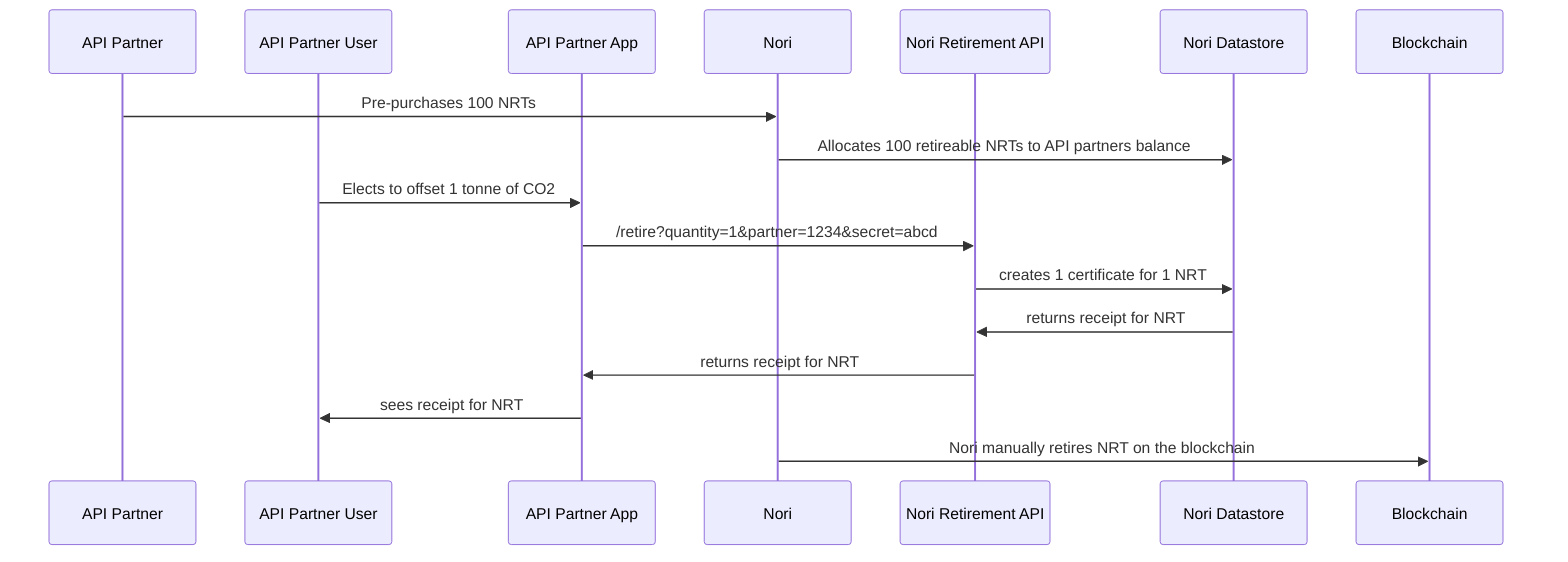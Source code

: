 sequenceDiagram
# participant definitions
Participant p as API Partner
Participant apu as API Partner User
Participant apa as API Partner App
Participant n as Nori
Participant napi as Nori Retirement API
Participant nds as Nori Datastore
Participant b as Blockchain

# Nori admin creates auction
p ->> n: Pre-purchases 100 NRTs
n ->> nds: Allocates 100 retireable NRTs to API partners balance
apu ->> apa: Elects to offset 1 tonne of CO2
apa ->> napi: /retire?quantity=1&partner=1234&secret=abcd
napi ->> nds: creates 1 certificate for 1 NRT
nds ->> napi: returns receipt for NRT
napi ->> apa: returns receipt for NRT
apa ->> apu: sees receipt for NRT
n ->> b: Nori manually retires NRT on the blockchain